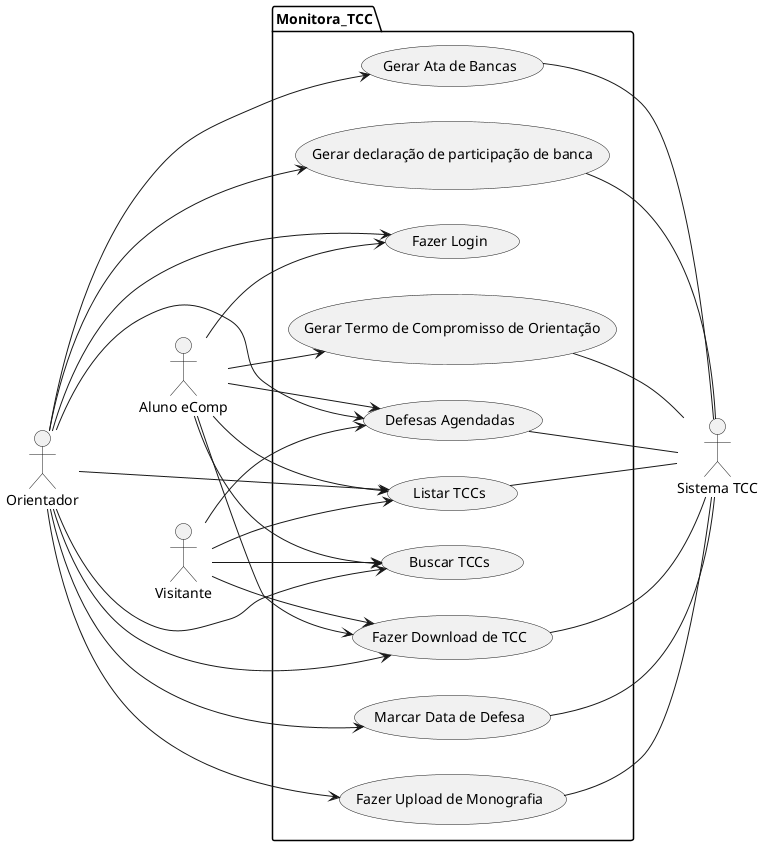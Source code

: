 @startuml casosdeuso
left to right direction

"Aluno eComp" as Aluno
"Orientador" as Prof
"Visitante" as Visit

"Sistema TCC" as Sist


package Monitora_TCC {
"Gerar declaração de participação de banca" as (Participacao)
"Listar TCCs" as (Listar)
"Buscar TCCs" as (Buscar)
"Fazer Download de TCC" as (Download)
"Fazer Login" as (Login)
"Marcar Data de Defesa" as (Data)
"Fazer Upload de Monografia" as (Upload)
"Gerar Ata de Bancas" as (Atas)
"Defesas Agendadas" as (Agendar)
"Gerar Termo de Compromisso de Orientação" as (Compromisso)
}

:Prof: ---> (Listar)
:Prof: ---> (Download)
:Prof: ---> (Buscar)
:Prof: ---> (Participacao)
:Prof: ---> (Upload)
:Prof: ---> (Atas)
:Prof: ---> (Data)
:Prof: ---> (Login)
:Prof: ---> (Agendar)

:Aluno: --> (Listar)
:Aluno: --> (Download)
:Aluno: --> (Agendar)
:Aluno: --> (Buscar)
:Aluno: --> (Login)
:Aluno: --> (Compromisso)

:Visit: --> (Listar)
:Visit: --> (Download)
:Visit: --> (Agendar)
:Visit: --> (Buscar)

(Participacao) -- :Sist:
(Upload) -- :Sist:
(Listar) -- :Sist:
(Download) -- :Sist:
(Compromisso) -- :Sist:
(Agendar) -- :Sist:
(Atas) -- :Sist:
(Data) -- :Sist:

@enduml